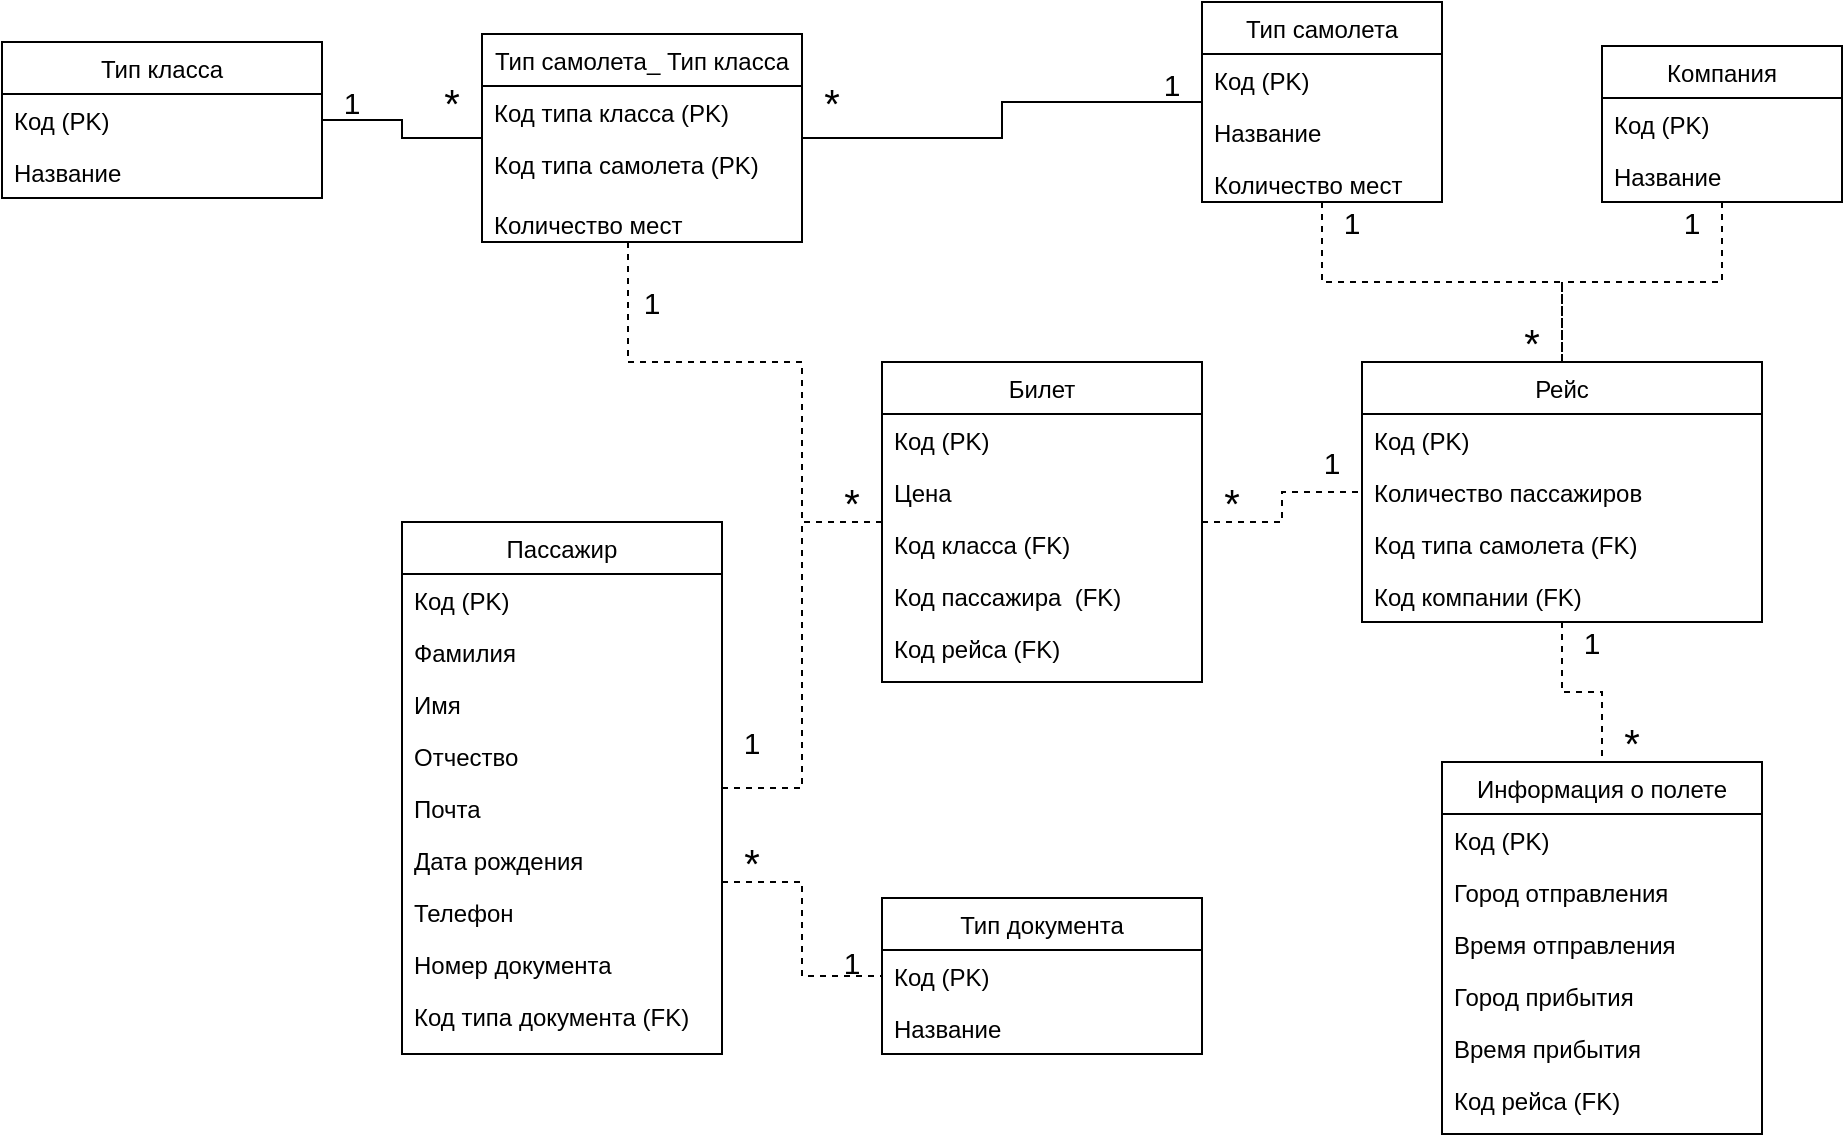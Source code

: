 <mxfile version="14.7.7" type="device"><diagram id="C5RBs43oDa-KdzZeNtuy" name="Page-1"><mxGraphModel dx="1865" dy="551" grid="1" gridSize="10" guides="1" tooltips="1" connect="1" arrows="1" fold="1" page="1" pageScale="1" pageWidth="827" pageHeight="1169" math="0" shadow="0"><root><mxCell id="WIyWlLk6GJQsqaUBKTNV-0"/><mxCell id="WIyWlLk6GJQsqaUBKTNV-1" parent="WIyWlLk6GJQsqaUBKTNV-0"/><mxCell id="7oYZ9RJO1rjFuGjaCuaP-21" style="edgeStyle=orthogonalEdgeStyle;rounded=0;orthogonalLoop=1;jettySize=auto;html=1;dashed=1;endArrow=none;endFill=0;" parent="WIyWlLk6GJQsqaUBKTNV-1" source="7oYZ9RJO1rjFuGjaCuaP-0" target="7oYZ9RJO1rjFuGjaCuaP-8" edge="1"><mxGeometry relative="1" as="geometry"/></mxCell><mxCell id="7oYZ9RJO1rjFuGjaCuaP-0" value="Компания" style="swimlane;fontStyle=0;childLayout=stackLayout;horizontal=1;startSize=26;horizontalStack=0;resizeParent=1;resizeParentMax=0;resizeLast=0;collapsible=1;marginBottom=0;" parent="WIyWlLk6GJQsqaUBKTNV-1" vertex="1"><mxGeometry x="600" y="42" width="120" height="78" as="geometry"/></mxCell><mxCell id="7oYZ9RJO1rjFuGjaCuaP-1" value="Код (PK)" style="text;strokeColor=none;fillColor=none;align=left;verticalAlign=top;spacingLeft=4;spacingRight=4;overflow=hidden;rotatable=0;points=[[0,0.5],[1,0.5]];portConstraint=eastwest;" parent="7oYZ9RJO1rjFuGjaCuaP-0" vertex="1"><mxGeometry y="26" width="120" height="26" as="geometry"/></mxCell><mxCell id="7oYZ9RJO1rjFuGjaCuaP-2" value="Название" style="text;strokeColor=none;fillColor=none;align=left;verticalAlign=top;spacingLeft=4;spacingRight=4;overflow=hidden;rotatable=0;points=[[0,0.5],[1,0.5]];portConstraint=eastwest;" parent="7oYZ9RJO1rjFuGjaCuaP-0" vertex="1"><mxGeometry y="52" width="120" height="26" as="geometry"/></mxCell><mxCell id="7oYZ9RJO1rjFuGjaCuaP-20" style="edgeStyle=orthogonalEdgeStyle;rounded=0;orthogonalLoop=1;jettySize=auto;html=1;endArrow=none;endFill=0;dashed=1;" parent="WIyWlLk6GJQsqaUBKTNV-1" source="7oYZ9RJO1rjFuGjaCuaP-4" target="7oYZ9RJO1rjFuGjaCuaP-8" edge="1"><mxGeometry relative="1" as="geometry"/></mxCell><mxCell id="7oYZ9RJO1rjFuGjaCuaP-4" value="Тип самолета" style="swimlane;fontStyle=0;childLayout=stackLayout;horizontal=1;startSize=26;horizontalStack=0;resizeParent=1;resizeParentMax=0;resizeLast=0;collapsible=1;marginBottom=0;" parent="WIyWlLk6GJQsqaUBKTNV-1" vertex="1"><mxGeometry x="400" y="20" width="120" height="100" as="geometry"/></mxCell><mxCell id="7oYZ9RJO1rjFuGjaCuaP-5" value="Код (PK)" style="text;strokeColor=none;fillColor=none;align=left;verticalAlign=top;spacingLeft=4;spacingRight=4;overflow=hidden;rotatable=0;points=[[0,0.5],[1,0.5]];portConstraint=eastwest;" parent="7oYZ9RJO1rjFuGjaCuaP-4" vertex="1"><mxGeometry y="26" width="120" height="26" as="geometry"/></mxCell><mxCell id="7oYZ9RJO1rjFuGjaCuaP-6" value="Название" style="text;strokeColor=none;fillColor=none;align=left;verticalAlign=top;spacingLeft=4;spacingRight=4;overflow=hidden;rotatable=0;points=[[0,0.5],[1,0.5]];portConstraint=eastwest;" parent="7oYZ9RJO1rjFuGjaCuaP-4" vertex="1"><mxGeometry y="52" width="120" height="26" as="geometry"/></mxCell><mxCell id="7oYZ9RJO1rjFuGjaCuaP-7" value="Количество мест" style="text;strokeColor=none;fillColor=none;align=left;verticalAlign=top;spacingLeft=4;spacingRight=4;overflow=hidden;rotatable=0;points=[[0,0.5],[1,0.5]];portConstraint=eastwest;" parent="7oYZ9RJO1rjFuGjaCuaP-4" vertex="1"><mxGeometry y="78" width="120" height="22" as="geometry"/></mxCell><mxCell id="7oYZ9RJO1rjFuGjaCuaP-77" style="edgeStyle=orthogonalEdgeStyle;rounded=0;orthogonalLoop=1;jettySize=auto;html=1;endArrow=none;endFill=0;dashed=1;" parent="WIyWlLk6GJQsqaUBKTNV-1" source="7oYZ9RJO1rjFuGjaCuaP-8" target="7oYZ9RJO1rjFuGjaCuaP-48" edge="1"><mxGeometry relative="1" as="geometry"/></mxCell><mxCell id="7oYZ9RJO1rjFuGjaCuaP-8" value="Рейс" style="swimlane;fontStyle=0;childLayout=stackLayout;horizontal=1;startSize=26;horizontalStack=0;resizeParent=1;resizeParentMax=0;resizeLast=0;collapsible=1;marginBottom=0;" parent="WIyWlLk6GJQsqaUBKTNV-1" vertex="1"><mxGeometry x="480" y="200" width="200" height="130" as="geometry"/></mxCell><mxCell id="7oYZ9RJO1rjFuGjaCuaP-9" value="Код (PK)" style="text;strokeColor=none;fillColor=none;align=left;verticalAlign=top;spacingLeft=4;spacingRight=4;overflow=hidden;rotatable=0;points=[[0,0.5],[1,0.5]];portConstraint=eastwest;" parent="7oYZ9RJO1rjFuGjaCuaP-8" vertex="1"><mxGeometry y="26" width="200" height="26" as="geometry"/></mxCell><mxCell id="7oYZ9RJO1rjFuGjaCuaP-10" value="Количество пассажиров" style="text;strokeColor=none;fillColor=none;align=left;verticalAlign=top;spacingLeft=4;spacingRight=4;overflow=hidden;rotatable=0;points=[[0,0.5],[1,0.5]];portConstraint=eastwest;" parent="7oYZ9RJO1rjFuGjaCuaP-8" vertex="1"><mxGeometry y="52" width="200" height="26" as="geometry"/></mxCell><mxCell id="7oYZ9RJO1rjFuGjaCuaP-13" value="Код типа самолета (FK)" style="text;strokeColor=none;fillColor=none;align=left;verticalAlign=top;spacingLeft=4;spacingRight=4;overflow=hidden;rotatable=0;points=[[0,0.5],[1,0.5]];portConstraint=eastwest;" parent="7oYZ9RJO1rjFuGjaCuaP-8" vertex="1"><mxGeometry y="78" width="200" height="26" as="geometry"/></mxCell><mxCell id="7oYZ9RJO1rjFuGjaCuaP-11" value="Код компании (FK)" style="text;strokeColor=none;fillColor=none;align=left;verticalAlign=top;spacingLeft=4;spacingRight=4;overflow=hidden;rotatable=0;points=[[0,0.5],[1,0.5]];portConstraint=eastwest;" parent="7oYZ9RJO1rjFuGjaCuaP-8" vertex="1"><mxGeometry y="104" width="200" height="26" as="geometry"/></mxCell><mxCell id="7oYZ9RJO1rjFuGjaCuaP-22" style="edgeStyle=orthogonalEdgeStyle;rounded=0;orthogonalLoop=1;jettySize=auto;html=1;dashed=1;endArrow=none;endFill=0;" parent="WIyWlLk6GJQsqaUBKTNV-1" source="7oYZ9RJO1rjFuGjaCuaP-14" target="7oYZ9RJO1rjFuGjaCuaP-8" edge="1"><mxGeometry relative="1" as="geometry"/></mxCell><mxCell id="7oYZ9RJO1rjFuGjaCuaP-14" value="Билет" style="swimlane;fontStyle=0;childLayout=stackLayout;horizontal=1;startSize=26;horizontalStack=0;resizeParent=1;resizeParentMax=0;resizeLast=0;collapsible=1;marginBottom=0;" parent="WIyWlLk6GJQsqaUBKTNV-1" vertex="1"><mxGeometry x="240" y="200" width="160" height="160" as="geometry"/></mxCell><mxCell id="7oYZ9RJO1rjFuGjaCuaP-15" value="Код (PK)" style="text;strokeColor=none;fillColor=none;align=left;verticalAlign=top;spacingLeft=4;spacingRight=4;overflow=hidden;rotatable=0;points=[[0,0.5],[1,0.5]];portConstraint=eastwest;" parent="7oYZ9RJO1rjFuGjaCuaP-14" vertex="1"><mxGeometry y="26" width="160" height="26" as="geometry"/></mxCell><mxCell id="7oYZ9RJO1rjFuGjaCuaP-16" value="Цена" style="text;strokeColor=none;fillColor=none;align=left;verticalAlign=top;spacingLeft=4;spacingRight=4;overflow=hidden;rotatable=0;points=[[0,0.5],[1,0.5]];portConstraint=eastwest;" parent="7oYZ9RJO1rjFuGjaCuaP-14" vertex="1"><mxGeometry y="52" width="160" height="26" as="geometry"/></mxCell><mxCell id="7oYZ9RJO1rjFuGjaCuaP-17" value="Код класса (FK)" style="text;strokeColor=none;fillColor=none;align=left;verticalAlign=top;spacingLeft=4;spacingRight=4;overflow=hidden;rotatable=0;points=[[0,0.5],[1,0.5]];portConstraint=eastwest;" parent="7oYZ9RJO1rjFuGjaCuaP-14" vertex="1"><mxGeometry y="78" width="160" height="26" as="geometry"/></mxCell><mxCell id="7oYZ9RJO1rjFuGjaCuaP-18" value="Код пассажира  (FK)" style="text;strokeColor=none;fillColor=none;align=left;verticalAlign=top;spacingLeft=4;spacingRight=4;overflow=hidden;rotatable=0;points=[[0,0.5],[1,0.5]];portConstraint=eastwest;" parent="7oYZ9RJO1rjFuGjaCuaP-14" vertex="1"><mxGeometry y="104" width="160" height="26" as="geometry"/></mxCell><mxCell id="7oYZ9RJO1rjFuGjaCuaP-19" value="Код рейса (FK)" style="text;strokeColor=none;fillColor=none;align=left;verticalAlign=top;spacingLeft=4;spacingRight=4;overflow=hidden;rotatable=0;points=[[0,0.5],[1,0.5]];portConstraint=eastwest;" parent="7oYZ9RJO1rjFuGjaCuaP-14" vertex="1"><mxGeometry y="130" width="160" height="30" as="geometry"/></mxCell><mxCell id="7oYZ9RJO1rjFuGjaCuaP-28" style="edgeStyle=orthogonalEdgeStyle;rounded=0;orthogonalLoop=1;jettySize=auto;html=1;endArrow=none;endFill=0;" parent="WIyWlLk6GJQsqaUBKTNV-1" source="7oYZ9RJO1rjFuGjaCuaP-23" target="7oYZ9RJO1rjFuGjaCuaP-4" edge="1"><mxGeometry relative="1" as="geometry"/></mxCell><mxCell id="7oYZ9RJO1rjFuGjaCuaP-57" style="edgeStyle=orthogonalEdgeStyle;rounded=0;orthogonalLoop=1;jettySize=auto;html=1;dashed=1;endArrow=none;endFill=0;" parent="WIyWlLk6GJQsqaUBKTNV-1" source="7oYZ9RJO1rjFuGjaCuaP-23" target="7oYZ9RJO1rjFuGjaCuaP-14" edge="1"><mxGeometry relative="1" as="geometry"><Array as="points"><mxPoint x="113" y="200"/><mxPoint x="200" y="200"/><mxPoint x="200" y="280"/></Array></mxGeometry></mxCell><mxCell id="hecOIj2C15ldkaLSYXT4-6" value="" style="edgeStyle=orthogonalEdgeStyle;rounded=0;orthogonalLoop=1;jettySize=auto;html=1;endArrow=none;endFill=0;" edge="1" parent="WIyWlLk6GJQsqaUBKTNV-1" source="7oYZ9RJO1rjFuGjaCuaP-23" target="hecOIj2C15ldkaLSYXT4-1"><mxGeometry relative="1" as="geometry"/></mxCell><mxCell id="7oYZ9RJO1rjFuGjaCuaP-23" value="Тип самолета_ Тип класса" style="swimlane;fontStyle=0;childLayout=stackLayout;horizontal=1;startSize=26;horizontalStack=0;resizeParent=1;resizeParentMax=0;resizeLast=0;collapsible=1;marginBottom=0;" parent="WIyWlLk6GJQsqaUBKTNV-1" vertex="1"><mxGeometry x="40" y="36" width="160" height="104" as="geometry"/></mxCell><mxCell id="7oYZ9RJO1rjFuGjaCuaP-25" value="Код типа класса (PK)" style="text;strokeColor=none;fillColor=none;align=left;verticalAlign=top;spacingLeft=4;spacingRight=4;overflow=hidden;rotatable=0;points=[[0,0.5],[1,0.5]];portConstraint=eastwest;" parent="7oYZ9RJO1rjFuGjaCuaP-23" vertex="1"><mxGeometry y="26" width="160" height="26" as="geometry"/></mxCell><mxCell id="7oYZ9RJO1rjFuGjaCuaP-27" value="Код типа самолета (PK)" style="text;strokeColor=none;fillColor=none;align=left;verticalAlign=top;spacingLeft=4;spacingRight=4;overflow=hidden;rotatable=0;points=[[0,0.5],[1,0.5]];portConstraint=eastwest;" parent="7oYZ9RJO1rjFuGjaCuaP-23" vertex="1"><mxGeometry y="52" width="160" height="30" as="geometry"/></mxCell><mxCell id="7oYZ9RJO1rjFuGjaCuaP-26" value="Количество мест" style="text;strokeColor=none;fillColor=none;align=left;verticalAlign=top;spacingLeft=4;spacingRight=4;overflow=hidden;rotatable=0;points=[[0,0.5],[1,0.5]];portConstraint=eastwest;" parent="7oYZ9RJO1rjFuGjaCuaP-23" vertex="1"><mxGeometry y="82" width="160" height="22" as="geometry"/></mxCell><mxCell id="7oYZ9RJO1rjFuGjaCuaP-38" style="edgeStyle=orthogonalEdgeStyle;rounded=0;orthogonalLoop=1;jettySize=auto;html=1;dashed=1;endArrow=none;endFill=0;" parent="WIyWlLk6GJQsqaUBKTNV-1" source="7oYZ9RJO1rjFuGjaCuaP-29" target="7oYZ9RJO1rjFuGjaCuaP-14" edge="1"><mxGeometry relative="1" as="geometry"/></mxCell><mxCell id="7oYZ9RJO1rjFuGjaCuaP-63" style="edgeStyle=orthogonalEdgeStyle;rounded=0;orthogonalLoop=1;jettySize=auto;html=1;dashed=1;endArrow=none;endFill=0;" parent="WIyWlLk6GJQsqaUBKTNV-1" source="7oYZ9RJO1rjFuGjaCuaP-29" target="7oYZ9RJO1rjFuGjaCuaP-60" edge="1"><mxGeometry relative="1" as="geometry"><Array as="points"><mxPoint x="200" y="460"/><mxPoint x="200" y="507"/></Array></mxGeometry></mxCell><mxCell id="7oYZ9RJO1rjFuGjaCuaP-29" value="Пассажир" style="swimlane;fontStyle=0;childLayout=stackLayout;horizontal=1;startSize=26;horizontalStack=0;resizeParent=1;resizeParentMax=0;resizeLast=0;collapsible=1;marginBottom=0;" parent="WIyWlLk6GJQsqaUBKTNV-1" vertex="1"><mxGeometry y="280" width="160" height="266" as="geometry"/></mxCell><mxCell id="7oYZ9RJO1rjFuGjaCuaP-30" value="Код (PK)" style="text;strokeColor=none;fillColor=none;align=left;verticalAlign=top;spacingLeft=4;spacingRight=4;overflow=hidden;rotatable=0;points=[[0,0.5],[1,0.5]];portConstraint=eastwest;" parent="7oYZ9RJO1rjFuGjaCuaP-29" vertex="1"><mxGeometry y="26" width="160" height="26" as="geometry"/></mxCell><mxCell id="7oYZ9RJO1rjFuGjaCuaP-31" value="Фамилия" style="text;strokeColor=none;fillColor=none;align=left;verticalAlign=top;spacingLeft=4;spacingRight=4;overflow=hidden;rotatable=0;points=[[0,0.5],[1,0.5]];portConstraint=eastwest;" parent="7oYZ9RJO1rjFuGjaCuaP-29" vertex="1"><mxGeometry y="52" width="160" height="26" as="geometry"/></mxCell><mxCell id="7oYZ9RJO1rjFuGjaCuaP-32" value="Имя" style="text;strokeColor=none;fillColor=none;align=left;verticalAlign=top;spacingLeft=4;spacingRight=4;overflow=hidden;rotatable=0;points=[[0,0.5],[1,0.5]];portConstraint=eastwest;" parent="7oYZ9RJO1rjFuGjaCuaP-29" vertex="1"><mxGeometry y="78" width="160" height="26" as="geometry"/></mxCell><mxCell id="7oYZ9RJO1rjFuGjaCuaP-33" value="Отчество" style="text;strokeColor=none;fillColor=none;align=left;verticalAlign=top;spacingLeft=4;spacingRight=4;overflow=hidden;rotatable=0;points=[[0,0.5],[1,0.5]];portConstraint=eastwest;" parent="7oYZ9RJO1rjFuGjaCuaP-29" vertex="1"><mxGeometry y="104" width="160" height="26" as="geometry"/></mxCell><mxCell id="7oYZ9RJO1rjFuGjaCuaP-34" value="Почта" style="text;strokeColor=none;fillColor=none;align=left;verticalAlign=top;spacingLeft=4;spacingRight=4;overflow=hidden;rotatable=0;points=[[0,0.5],[1,0.5]];portConstraint=eastwest;" parent="7oYZ9RJO1rjFuGjaCuaP-29" vertex="1"><mxGeometry y="130" width="160" height="26" as="geometry"/></mxCell><mxCell id="7oYZ9RJO1rjFuGjaCuaP-36" value="Дата рождения" style="text;strokeColor=none;fillColor=none;align=left;verticalAlign=top;spacingLeft=4;spacingRight=4;overflow=hidden;rotatable=0;points=[[0,0.5],[1,0.5]];portConstraint=eastwest;" parent="7oYZ9RJO1rjFuGjaCuaP-29" vertex="1"><mxGeometry y="156" width="160" height="26" as="geometry"/></mxCell><mxCell id="7oYZ9RJO1rjFuGjaCuaP-35" value="Телефон" style="text;strokeColor=none;fillColor=none;align=left;verticalAlign=top;spacingLeft=4;spacingRight=4;overflow=hidden;rotatable=0;points=[[0,0.5],[1,0.5]];portConstraint=eastwest;" parent="7oYZ9RJO1rjFuGjaCuaP-29" vertex="1"><mxGeometry y="182" width="160" height="26" as="geometry"/></mxCell><mxCell id="7oYZ9RJO1rjFuGjaCuaP-59" value="Номер документа" style="text;strokeColor=none;fillColor=none;align=left;verticalAlign=top;spacingLeft=4;spacingRight=4;overflow=hidden;rotatable=0;points=[[0,0.5],[1,0.5]];portConstraint=eastwest;" parent="7oYZ9RJO1rjFuGjaCuaP-29" vertex="1"><mxGeometry y="208" width="160" height="26" as="geometry"/></mxCell><mxCell id="7oYZ9RJO1rjFuGjaCuaP-37" value="Код типа документа (FK)" style="text;strokeColor=none;fillColor=none;align=left;verticalAlign=top;spacingLeft=4;spacingRight=4;overflow=hidden;rotatable=0;points=[[0,0.5],[1,0.5]];portConstraint=eastwest;" parent="7oYZ9RJO1rjFuGjaCuaP-29" vertex="1"><mxGeometry y="234" width="160" height="32" as="geometry"/></mxCell><mxCell id="7oYZ9RJO1rjFuGjaCuaP-39" value="&lt;font style=&quot;font-size: 15px&quot;&gt;1&lt;/font&gt;" style="text;html=1;strokeColor=none;fillColor=none;align=center;verticalAlign=middle;whiteSpace=wrap;rounded=0;" parent="WIyWlLk6GJQsqaUBKTNV-1" vertex="1"><mxGeometry x="370" y="51" width="30" height="20" as="geometry"/></mxCell><mxCell id="7oYZ9RJO1rjFuGjaCuaP-40" value="&lt;font style=&quot;font-size: 20px&quot;&gt;*&lt;/font&gt;" style="text;html=1;strokeColor=none;fillColor=none;align=center;verticalAlign=middle;whiteSpace=wrap;rounded=0;" parent="WIyWlLk6GJQsqaUBKTNV-1" vertex="1"><mxGeometry x="200" y="60" width="30" height="20" as="geometry"/></mxCell><mxCell id="7oYZ9RJO1rjFuGjaCuaP-41" value="&lt;font style=&quot;font-size: 15px&quot;&gt;1&lt;/font&gt;" style="text;html=1;strokeColor=none;fillColor=none;align=center;verticalAlign=middle;whiteSpace=wrap;rounded=0;" parent="WIyWlLk6GJQsqaUBKTNV-1" vertex="1"><mxGeometry x="460" y="120" width="30" height="20" as="geometry"/></mxCell><mxCell id="7oYZ9RJO1rjFuGjaCuaP-42" value="&lt;font style=&quot;font-size: 15px&quot;&gt;1&lt;/font&gt;" style="text;html=1;strokeColor=none;fillColor=none;align=center;verticalAlign=middle;whiteSpace=wrap;rounded=0;" parent="WIyWlLk6GJQsqaUBKTNV-1" vertex="1"><mxGeometry x="160" y="380" width="30" height="20" as="geometry"/></mxCell><mxCell id="7oYZ9RJO1rjFuGjaCuaP-43" value="&lt;font style=&quot;font-size: 15px&quot;&gt;1&lt;/font&gt;" style="text;html=1;strokeColor=none;fillColor=none;align=center;verticalAlign=middle;whiteSpace=wrap;rounded=0;" parent="WIyWlLk6GJQsqaUBKTNV-1" vertex="1"><mxGeometry x="450" y="240" width="30" height="20" as="geometry"/></mxCell><mxCell id="7oYZ9RJO1rjFuGjaCuaP-44" value="&lt;font style=&quot;font-size: 15px&quot;&gt;1&lt;/font&gt;" style="text;html=1;strokeColor=none;fillColor=none;align=center;verticalAlign=middle;whiteSpace=wrap;rounded=0;" parent="WIyWlLk6GJQsqaUBKTNV-1" vertex="1"><mxGeometry x="630" y="120" width="30" height="20" as="geometry"/></mxCell><mxCell id="7oYZ9RJO1rjFuGjaCuaP-45" value="&lt;font style=&quot;font-size: 20px&quot;&gt;*&lt;/font&gt;" style="text;html=1;strokeColor=none;fillColor=none;align=center;verticalAlign=middle;whiteSpace=wrap;rounded=0;" parent="WIyWlLk6GJQsqaUBKTNV-1" vertex="1"><mxGeometry x="210" y="260" width="30" height="20" as="geometry"/></mxCell><mxCell id="7oYZ9RJO1rjFuGjaCuaP-46" value="&lt;font style=&quot;font-size: 20px&quot;&gt;*&lt;/font&gt;" style="text;html=1;strokeColor=none;fillColor=none;align=center;verticalAlign=middle;whiteSpace=wrap;rounded=0;" parent="WIyWlLk6GJQsqaUBKTNV-1" vertex="1"><mxGeometry x="400" y="260" width="30" height="20" as="geometry"/></mxCell><mxCell id="7oYZ9RJO1rjFuGjaCuaP-47" value="&lt;font style=&quot;font-size: 20px&quot;&gt;*&lt;/font&gt;" style="text;html=1;strokeColor=none;fillColor=none;align=center;verticalAlign=middle;whiteSpace=wrap;rounded=0;" parent="WIyWlLk6GJQsqaUBKTNV-1" vertex="1"><mxGeometry x="550" y="180" width="30" height="20" as="geometry"/></mxCell><mxCell id="7oYZ9RJO1rjFuGjaCuaP-48" value="Информация о полете" style="swimlane;fontStyle=0;childLayout=stackLayout;horizontal=1;startSize=26;horizontalStack=0;resizeParent=1;resizeParentMax=0;resizeLast=0;collapsible=1;marginBottom=0;" parent="WIyWlLk6GJQsqaUBKTNV-1" vertex="1"><mxGeometry x="520" y="400" width="160" height="186" as="geometry"/></mxCell><mxCell id="7oYZ9RJO1rjFuGjaCuaP-49" value="Код (PK)" style="text;strokeColor=none;fillColor=none;align=left;verticalAlign=top;spacingLeft=4;spacingRight=4;overflow=hidden;rotatable=0;points=[[0,0.5],[1,0.5]];portConstraint=eastwest;" parent="7oYZ9RJO1rjFuGjaCuaP-48" vertex="1"><mxGeometry y="26" width="160" height="26" as="geometry"/></mxCell><mxCell id="7oYZ9RJO1rjFuGjaCuaP-50" value="Город отправления" style="text;strokeColor=none;fillColor=none;align=left;verticalAlign=top;spacingLeft=4;spacingRight=4;overflow=hidden;rotatable=0;points=[[0,0.5],[1,0.5]];portConstraint=eastwest;" parent="7oYZ9RJO1rjFuGjaCuaP-48" vertex="1"><mxGeometry y="52" width="160" height="26" as="geometry"/></mxCell><mxCell id="7oYZ9RJO1rjFuGjaCuaP-51" value="Время отправления" style="text;strokeColor=none;fillColor=none;align=left;verticalAlign=top;spacingLeft=4;spacingRight=4;overflow=hidden;rotatable=0;points=[[0,0.5],[1,0.5]];portConstraint=eastwest;" parent="7oYZ9RJO1rjFuGjaCuaP-48" vertex="1"><mxGeometry y="78" width="160" height="26" as="geometry"/></mxCell><mxCell id="7oYZ9RJO1rjFuGjaCuaP-52" value="Город прибытия" style="text;strokeColor=none;fillColor=none;align=left;verticalAlign=top;spacingLeft=4;spacingRight=4;overflow=hidden;rotatable=0;points=[[0,0.5],[1,0.5]];portConstraint=eastwest;" parent="7oYZ9RJO1rjFuGjaCuaP-48" vertex="1"><mxGeometry y="104" width="160" height="26" as="geometry"/></mxCell><mxCell id="7oYZ9RJO1rjFuGjaCuaP-53" value="Время прибытия" style="text;strokeColor=none;fillColor=none;align=left;verticalAlign=top;spacingLeft=4;spacingRight=4;overflow=hidden;rotatable=0;points=[[0,0.5],[1,0.5]];portConstraint=eastwest;" parent="7oYZ9RJO1rjFuGjaCuaP-48" vertex="1"><mxGeometry y="130" width="160" height="26" as="geometry"/></mxCell><mxCell id="7oYZ9RJO1rjFuGjaCuaP-76" value="Код рейса (FK)" style="text;strokeColor=none;fillColor=none;align=left;verticalAlign=top;spacingLeft=4;spacingRight=4;overflow=hidden;rotatable=0;points=[[0,0.5],[1,0.5]];portConstraint=eastwest;" parent="7oYZ9RJO1rjFuGjaCuaP-48" vertex="1"><mxGeometry y="156" width="160" height="30" as="geometry"/></mxCell><mxCell id="7oYZ9RJO1rjFuGjaCuaP-55" value="&lt;font style=&quot;font-size: 15px&quot;&gt;1&lt;/font&gt;" style="text;html=1;strokeColor=none;fillColor=none;align=center;verticalAlign=middle;whiteSpace=wrap;rounded=0;" parent="WIyWlLk6GJQsqaUBKTNV-1" vertex="1"><mxGeometry x="580" y="330" width="30" height="20" as="geometry"/></mxCell><mxCell id="7oYZ9RJO1rjFuGjaCuaP-58" value="&lt;font style=&quot;font-size: 15px&quot;&gt;1&lt;/font&gt;" style="text;html=1;strokeColor=none;fillColor=none;align=center;verticalAlign=middle;whiteSpace=wrap;rounded=0;" parent="WIyWlLk6GJQsqaUBKTNV-1" vertex="1"><mxGeometry x="110" y="160" width="30" height="20" as="geometry"/></mxCell><mxCell id="7oYZ9RJO1rjFuGjaCuaP-60" value="Тип документа" style="swimlane;fontStyle=0;childLayout=stackLayout;horizontal=1;startSize=26;horizontalStack=0;resizeParent=1;resizeParentMax=0;resizeLast=0;collapsible=1;marginBottom=0;" parent="WIyWlLk6GJQsqaUBKTNV-1" vertex="1"><mxGeometry x="240" y="468" width="160" height="78" as="geometry"/></mxCell><mxCell id="7oYZ9RJO1rjFuGjaCuaP-61" value="Код (PK)" style="text;strokeColor=none;fillColor=none;align=left;verticalAlign=top;spacingLeft=4;spacingRight=4;overflow=hidden;rotatable=0;points=[[0,0.5],[1,0.5]];portConstraint=eastwest;" parent="7oYZ9RJO1rjFuGjaCuaP-60" vertex="1"><mxGeometry y="26" width="160" height="26" as="geometry"/></mxCell><mxCell id="7oYZ9RJO1rjFuGjaCuaP-62" value="Название" style="text;strokeColor=none;fillColor=none;align=left;verticalAlign=top;spacingLeft=4;spacingRight=4;overflow=hidden;rotatable=0;points=[[0,0.5],[1,0.5]];portConstraint=eastwest;" parent="7oYZ9RJO1rjFuGjaCuaP-60" vertex="1"><mxGeometry y="52" width="160" height="26" as="geometry"/></mxCell><mxCell id="7oYZ9RJO1rjFuGjaCuaP-67" value="&lt;font style=&quot;font-size: 20px&quot;&gt;*&lt;/font&gt;" style="text;html=1;strokeColor=none;fillColor=none;align=center;verticalAlign=middle;whiteSpace=wrap;rounded=0;" parent="WIyWlLk6GJQsqaUBKTNV-1" vertex="1"><mxGeometry x="160" y="440" width="30" height="20" as="geometry"/></mxCell><mxCell id="7oYZ9RJO1rjFuGjaCuaP-68" value="&lt;font style=&quot;font-size: 15px&quot;&gt;1&lt;/font&gt;" style="text;html=1;strokeColor=none;fillColor=none;align=center;verticalAlign=middle;whiteSpace=wrap;rounded=0;" parent="WIyWlLk6GJQsqaUBKTNV-1" vertex="1"><mxGeometry x="210" y="490" width="30" height="20" as="geometry"/></mxCell><mxCell id="7oYZ9RJO1rjFuGjaCuaP-74" value="&lt;font style=&quot;font-size: 20px&quot;&gt;*&lt;/font&gt;" style="text;html=1;strokeColor=none;fillColor=none;align=center;verticalAlign=middle;whiteSpace=wrap;rounded=0;" parent="WIyWlLk6GJQsqaUBKTNV-1" vertex="1"><mxGeometry x="600" y="380" width="30" height="20" as="geometry"/></mxCell><mxCell id="hecOIj2C15ldkaLSYXT4-1" value="Тип класса" style="swimlane;fontStyle=0;childLayout=stackLayout;horizontal=1;startSize=26;horizontalStack=0;resizeParent=1;resizeParentMax=0;resizeLast=0;collapsible=1;marginBottom=0;" vertex="1" parent="WIyWlLk6GJQsqaUBKTNV-1"><mxGeometry x="-200" y="40" width="160" height="78" as="geometry"/></mxCell><mxCell id="hecOIj2C15ldkaLSYXT4-2" value="Код (PK)" style="text;strokeColor=none;fillColor=none;align=left;verticalAlign=top;spacingLeft=4;spacingRight=4;overflow=hidden;rotatable=0;points=[[0,0.5],[1,0.5]];portConstraint=eastwest;" vertex="1" parent="hecOIj2C15ldkaLSYXT4-1"><mxGeometry y="26" width="160" height="26" as="geometry"/></mxCell><mxCell id="hecOIj2C15ldkaLSYXT4-3" value="Название" style="text;strokeColor=none;fillColor=none;align=left;verticalAlign=top;spacingLeft=4;spacingRight=4;overflow=hidden;rotatable=0;points=[[0,0.5],[1,0.5]];portConstraint=eastwest;" vertex="1" parent="hecOIj2C15ldkaLSYXT4-1"><mxGeometry y="52" width="160" height="26" as="geometry"/></mxCell><mxCell id="hecOIj2C15ldkaLSYXT4-7" value="&lt;font style=&quot;font-size: 20px&quot;&gt;*&lt;/font&gt;" style="text;html=1;strokeColor=none;fillColor=none;align=center;verticalAlign=middle;whiteSpace=wrap;rounded=0;" vertex="1" parent="WIyWlLk6GJQsqaUBKTNV-1"><mxGeometry x="10" y="60" width="30" height="20" as="geometry"/></mxCell><mxCell id="hecOIj2C15ldkaLSYXT4-8" value="&lt;font style=&quot;font-size: 15px&quot;&gt;1&lt;/font&gt;" style="text;html=1;strokeColor=none;fillColor=none;align=center;verticalAlign=middle;whiteSpace=wrap;rounded=0;" vertex="1" parent="WIyWlLk6GJQsqaUBKTNV-1"><mxGeometry x="-40" y="60" width="30" height="20" as="geometry"/></mxCell></root></mxGraphModel></diagram></mxfile>